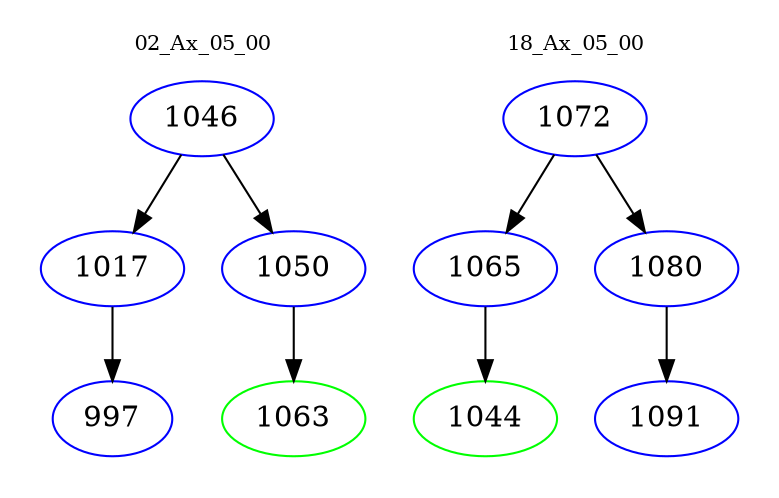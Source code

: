 digraph{
subgraph cluster_0 {
color = white
label = "02_Ax_05_00";
fontsize=10;
T0_1046 [label="1046", color="blue"]
T0_1046 -> T0_1017 [color="black"]
T0_1017 [label="1017", color="blue"]
T0_1017 -> T0_997 [color="black"]
T0_997 [label="997", color="blue"]
T0_1046 -> T0_1050 [color="black"]
T0_1050 [label="1050", color="blue"]
T0_1050 -> T0_1063 [color="black"]
T0_1063 [label="1063", color="green"]
}
subgraph cluster_1 {
color = white
label = "18_Ax_05_00";
fontsize=10;
T1_1072 [label="1072", color="blue"]
T1_1072 -> T1_1065 [color="black"]
T1_1065 [label="1065", color="blue"]
T1_1065 -> T1_1044 [color="black"]
T1_1044 [label="1044", color="green"]
T1_1072 -> T1_1080 [color="black"]
T1_1080 [label="1080", color="blue"]
T1_1080 -> T1_1091 [color="black"]
T1_1091 [label="1091", color="blue"]
}
}
